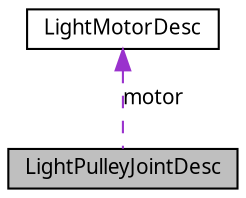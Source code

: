 digraph G
{
  edge [fontname="FreeSans.ttf",fontsize=10,labelfontname="FreeSans.ttf",labelfontsize=10];
  node [fontname="FreeSans.ttf",fontsize=10,shape=record];
  Node1 [label="LightPulleyJointDesc",height=0.2,width=0.4,color="black", fillcolor="grey75", style="filled" fontcolor="black"];
  Node2 -> Node1 [dir=back,color="darkorchid3",fontsize=10,style="dashed",label="motor",fontname="FreeSans.ttf"];
  Node2 [label="LightMotorDesc",height=0.2,width=0.4,color="black", fillcolor="white", style="filled",URL="$struct_light_motor_desc.html"];
}
